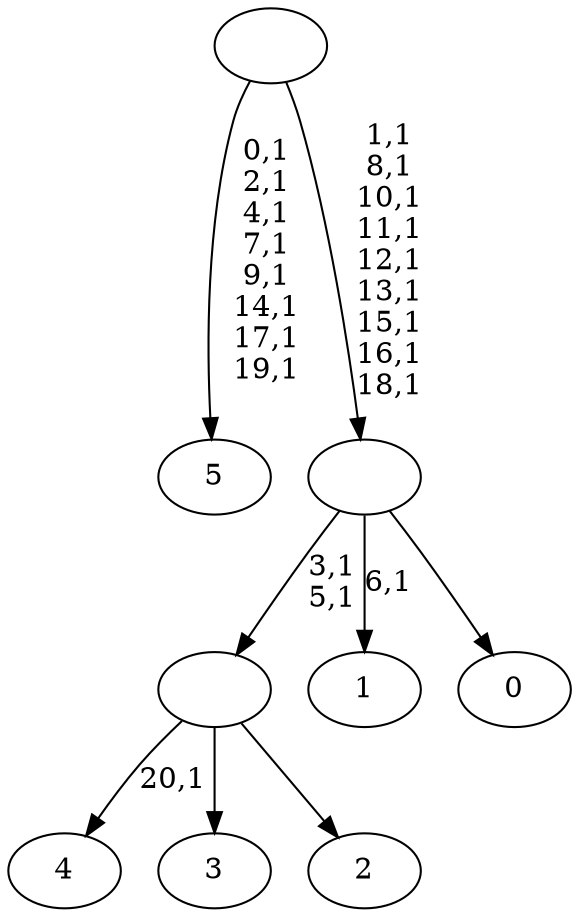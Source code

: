 digraph T {
	27 [label="5"]
	18 [label="4"]
	16 [label="3"]
	15 [label="2"]
	14 [label=""]
	12 [label="1"]
	10 [label="0"]
	9 [label=""]
	0 [label=""]
	14 -> 18 [label="20,1"]
	14 -> 16 [label=""]
	14 -> 15 [label=""]
	9 -> 12 [label="6,1"]
	9 -> 14 [label="3,1\n5,1"]
	9 -> 10 [label=""]
	0 -> 9 [label="1,1\n8,1\n10,1\n11,1\n12,1\n13,1\n15,1\n16,1\n18,1"]
	0 -> 27 [label="0,1\n2,1\n4,1\n7,1\n9,1\n14,1\n17,1\n19,1"]
}
